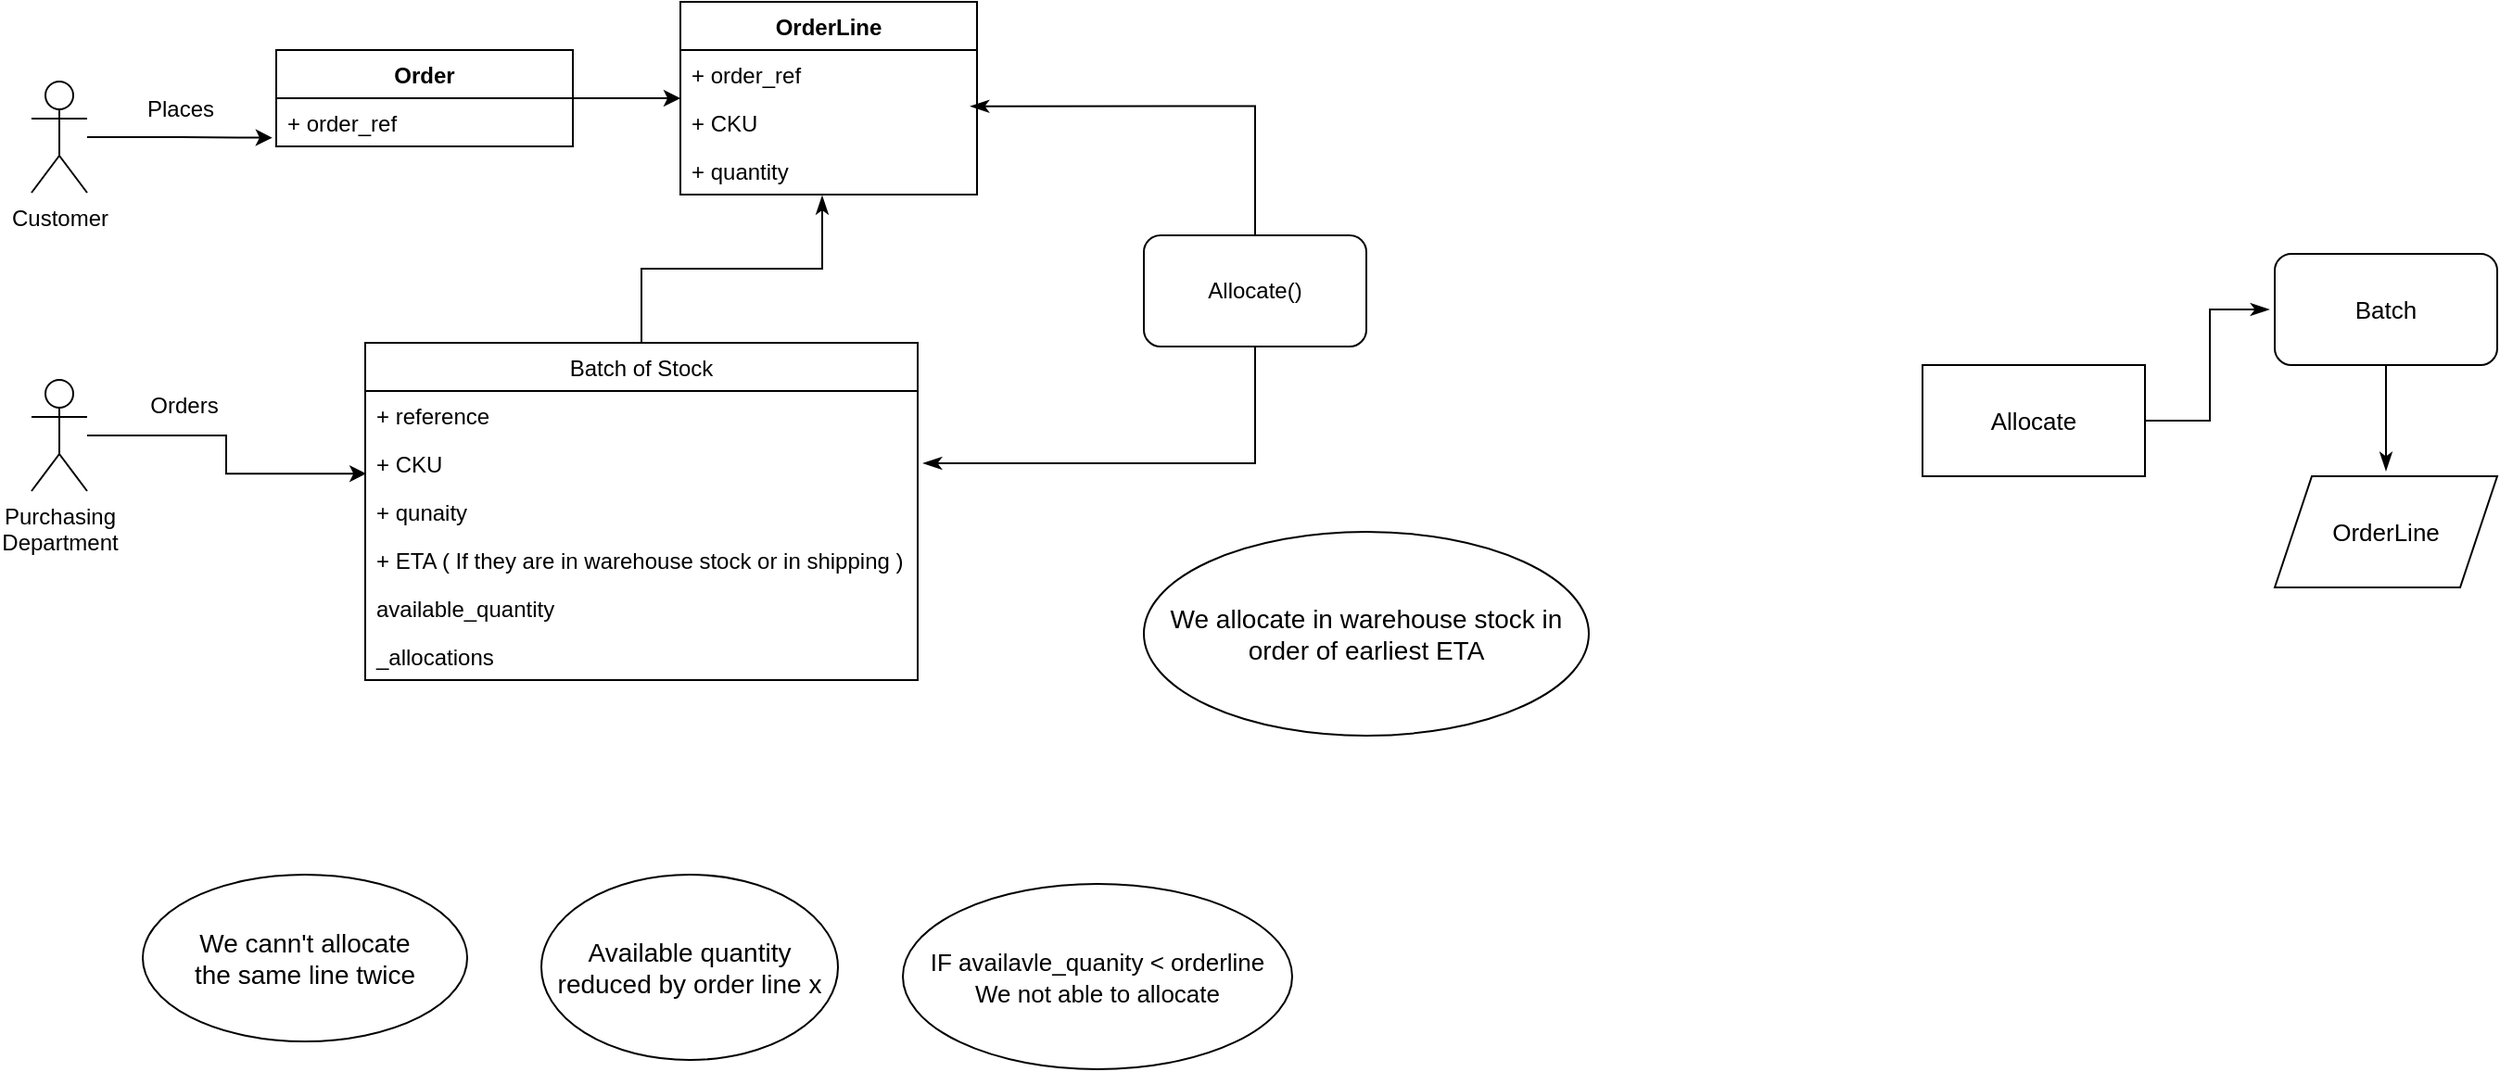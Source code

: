 <mxfile version="20.5.3" type="embed"><diagram id="Acgq7PM5FZ4FeipVhh3X" name="Page-1"><mxGraphModel dx="1015" dy="771" grid="1" gridSize="10" guides="1" tooltips="1" connect="1" arrows="1" fold="1" page="1" pageScale="1" pageWidth="850" pageHeight="1100" math="0" shadow="0"><root><mxCell id="0"/><mxCell id="1" parent="0"/><mxCell id="20" style="edgeStyle=orthogonalEdgeStyle;rounded=0;orthogonalLoop=1;jettySize=auto;html=1;entryX=-0.013;entryY=0.821;entryDx=0;entryDy=0;entryPerimeter=0;" parent="1" source="8" target="17" edge="1"><mxGeometry relative="1" as="geometry"/></mxCell><mxCell id="8" value="Customer" style="shape=umlActor;verticalLabelPosition=bottom;verticalAlign=top;html=1;" parent="1" vertex="1"><mxGeometry x="70" y="77" width="30" height="60" as="geometry"/></mxCell><mxCell id="15" value="Places" style="text;html=1;align=center;verticalAlign=middle;resizable=0;points=[];autosize=1;" parent="1" vertex="1"><mxGeometry x="120" y="77" width="60" height="30" as="geometry"/></mxCell><mxCell id="97" value="" style="edgeStyle=orthogonalEdgeStyle;rounded=0;orthogonalLoop=1;jettySize=auto;html=1;" parent="1" source="16" target="95" edge="1"><mxGeometry relative="1" as="geometry"/></mxCell><mxCell id="16" value="Order" style="swimlane;fontStyle=1;align=center;verticalAlign=top;childLayout=stackLayout;horizontal=1;startSize=26;horizontalStack=0;resizeParent=1;resizeParentMax=0;resizeLast=0;collapsible=1;marginBottom=0;" parent="1" vertex="1"><mxGeometry x="202" y="60" width="160" height="52" as="geometry"/></mxCell><mxCell id="17" value="+ order_ref" style="text;align=left;verticalAlign=top;spacingLeft=4;spacingRight=4;overflow=hidden;rotatable=0;points=[[0,0.5],[1,0.5]];portConstraint=eastwest;" parent="16" vertex="1"><mxGeometry y="26" width="160" height="26" as="geometry"/></mxCell><mxCell id="95" value="OrderLine" style="swimlane;fontStyle=1;align=center;verticalAlign=top;childLayout=stackLayout;horizontal=1;startSize=26;horizontalStack=0;resizeParent=1;resizeParentMax=0;resizeLast=0;collapsible=1;marginBottom=0;" parent="1" vertex="1"><mxGeometry x="420" y="34" width="160" height="104" as="geometry"/></mxCell><mxCell id="136" value="+ order_ref" style="text;align=left;verticalAlign=top;spacingLeft=4;spacingRight=4;overflow=hidden;rotatable=0;points=[[0,0.5],[1,0.5]];portConstraint=eastwest;" parent="95" vertex="1"><mxGeometry y="26" width="160" height="26" as="geometry"/></mxCell><mxCell id="96" value="+ CKU" style="text;align=left;verticalAlign=top;spacingLeft=4;spacingRight=4;overflow=hidden;rotatable=0;points=[[0,0.5],[1,0.5]];portConstraint=eastwest;" parent="95" vertex="1"><mxGeometry y="52" width="160" height="26" as="geometry"/></mxCell><mxCell id="101" value="+ quantity" style="text;align=left;verticalAlign=top;spacingLeft=4;spacingRight=4;overflow=hidden;rotatable=0;points=[[0,0.5],[1,0.5]];portConstraint=eastwest;" parent="95" vertex="1"><mxGeometry y="78" width="160" height="26" as="geometry"/></mxCell><mxCell id="117" style="edgeStyle=orthogonalEdgeStyle;rounded=0;orthogonalLoop=1;jettySize=auto;html=1;entryX=0.002;entryY=0.388;entryDx=0;entryDy=0;entryPerimeter=0;" parent="1" source="104" target="113" edge="1"><mxGeometry relative="1" as="geometry"/></mxCell><mxCell id="104" value="Purchasing &lt;br&gt;Department" style="shape=umlActor;verticalLabelPosition=bottom;verticalAlign=top;html=1;fillColor=none;" parent="1" vertex="1"><mxGeometry x="70" y="238" width="30" height="60" as="geometry"/></mxCell><mxCell id="176" style="edgeStyle=orthogonalEdgeStyle;shape=connector;rounded=0;orthogonalLoop=1;jettySize=auto;html=1;entryX=0.478;entryY=1.026;entryDx=0;entryDy=0;entryPerimeter=0;labelBackgroundColor=default;strokeColor=default;strokeWidth=1;fontFamily=Helvetica;fontSize=13;fontColor=default;startArrow=none;startFill=0;endArrow=classicThin;endFill=1;startSize=7;endSize=7;targetPerimeterSpacing=3;" parent="1" source="113" target="101" edge="1"><mxGeometry relative="1" as="geometry"/></mxCell><mxCell id="113" value="Batch of Stock" style="swimlane;fontStyle=0;childLayout=stackLayout;horizontal=1;startSize=26;fillColor=none;horizontalStack=0;resizeParent=1;resizeParentMax=0;resizeLast=0;collapsible=1;marginBottom=0;" parent="1" vertex="1"><mxGeometry x="250" y="218" width="298" height="182" as="geometry"/></mxCell><mxCell id="114" value="+ reference" style="text;strokeColor=none;fillColor=none;align=left;verticalAlign=top;spacingLeft=4;spacingRight=4;overflow=hidden;rotatable=0;points=[[0,0.5],[1,0.5]];portConstraint=eastwest;" parent="113" vertex="1"><mxGeometry y="26" width="298" height="26" as="geometry"/></mxCell><mxCell id="120" value="+ CKU" style="text;strokeColor=none;fillColor=none;align=left;verticalAlign=top;spacingLeft=4;spacingRight=4;overflow=hidden;rotatable=0;points=[[0,0.5],[1,0.5]];portConstraint=eastwest;" parent="113" vertex="1"><mxGeometry y="52" width="298" height="26" as="geometry"/></mxCell><mxCell id="121" value="+ qunaity" style="text;strokeColor=none;fillColor=none;align=left;verticalAlign=top;spacingLeft=4;spacingRight=4;overflow=hidden;rotatable=0;points=[[0,0.5],[1,0.5]];portConstraint=eastwest;" parent="113" vertex="1"><mxGeometry y="78" width="298" height="26" as="geometry"/></mxCell><mxCell id="131" value="+ ETA ( If they are in warehouse stock or in shipping )" style="text;strokeColor=none;fillColor=none;align=left;verticalAlign=top;spacingLeft=4;spacingRight=4;overflow=hidden;rotatable=0;points=[[0,0.5],[1,0.5]];portConstraint=eastwest;" parent="113" vertex="1"><mxGeometry y="104" width="298" height="26" as="geometry"/></mxCell><mxCell id="125" value="available_quantity" style="text;strokeColor=none;fillColor=none;align=left;verticalAlign=top;spacingLeft=4;spacingRight=4;overflow=hidden;rotatable=0;points=[[0,0.5],[1,0.5]];portConstraint=eastwest;" parent="113" vertex="1"><mxGeometry y="130" width="298" height="26" as="geometry"/></mxCell><mxCell id="146" value="_allocations" style="text;strokeColor=none;fillColor=none;align=left;verticalAlign=top;spacingLeft=4;spacingRight=4;overflow=hidden;rotatable=0;points=[[0,0.5],[1,0.5]];portConstraint=eastwest;" parent="113" vertex="1"><mxGeometry y="156" width="298" height="26" as="geometry"/></mxCell><mxCell id="119" value="Orders" style="text;html=1;align=center;verticalAlign=middle;resizable=0;points=[];autosize=1;strokeColor=none;fillColor=none;" parent="1" vertex="1"><mxGeometry x="122" y="237" width="60" height="30" as="geometry"/></mxCell><mxCell id="126" value="&lt;font style=&quot;font-size: 13px;&quot;&gt;IF availavle_quanity &amp;lt; orderline&lt;br&gt;We not able to allocate&lt;/font&gt;" style="ellipse;whiteSpace=wrap;html=1;fontSize=14;fillColor=none;" parent="1" vertex="1"><mxGeometry x="540" y="510" width="210" height="100" as="geometry"/></mxCell><mxCell id="128" value="We cann't allocate &lt;br&gt;the same line twice" style="ellipse;whiteSpace=wrap;html=1;fontSize=14;fillColor=none;" parent="1" vertex="1"><mxGeometry x="130" y="505" width="175" height="90" as="geometry"/></mxCell><mxCell id="130" value="Available quantity reduced by order line x" style="ellipse;whiteSpace=wrap;html=1;fontSize=14;fillColor=none;" parent="1" vertex="1"><mxGeometry x="345" y="505" width="160" height="100" as="geometry"/></mxCell><mxCell id="133" value="&lt;font style=&quot;font-size: 14px;&quot;&gt;We allocate in warehouse stock in&lt;br&gt;order of&amp;nbsp;earliest ETA&lt;/font&gt;" style="ellipse;whiteSpace=wrap;html=1;fontSize=14;fillColor=none;" parent="1" vertex="1"><mxGeometry x="670" y="320" width="240" height="110" as="geometry"/></mxCell><mxCell id="154" style="edgeStyle=orthogonalEdgeStyle;shape=connector;rounded=0;orthogonalLoop=1;jettySize=auto;html=1;labelBackgroundColor=default;strokeColor=default;strokeWidth=1;fontFamily=Helvetica;fontSize=11;fontColor=default;startArrow=none;startFill=0;endArrow=classicThin;endFill=1;startSize=7;endSize=7;targetPerimeterSpacing=3;" parent="1" source="152" target="120" edge="1"><mxGeometry relative="1" as="geometry"/></mxCell><mxCell id="178" style="edgeStyle=orthogonalEdgeStyle;shape=connector;rounded=0;orthogonalLoop=1;jettySize=auto;html=1;entryX=0.978;entryY=1.167;entryDx=0;entryDy=0;entryPerimeter=0;labelBackgroundColor=default;strokeColor=default;strokeWidth=1;fontFamily=Helvetica;fontSize=13;fontColor=default;startArrow=none;startFill=0;endArrow=classicThin;endFill=1;startSize=7;endSize=7;targetPerimeterSpacing=3;" parent="1" source="152" target="136" edge="1"><mxGeometry relative="1" as="geometry"/></mxCell><mxCell id="152" value="Allocate()" style="rounded=1;whiteSpace=wrap;html=1;" parent="1" vertex="1"><mxGeometry x="670" y="160" width="120" height="60" as="geometry"/></mxCell><mxCell id="163" style="edgeStyle=orthogonalEdgeStyle;shape=connector;rounded=0;orthogonalLoop=1;jettySize=auto;html=1;labelBackgroundColor=default;strokeColor=default;strokeWidth=1;fontFamily=Helvetica;fontSize=13;fontColor=default;startArrow=none;startFill=0;endArrow=classicThin;endFill=1;startSize=7;endSize=7;targetPerimeterSpacing=3;" parent="1" source="156" target="157" edge="1"><mxGeometry relative="1" as="geometry"/></mxCell><mxCell id="156" value="Allocate" style="rounded=0;whiteSpace=wrap;html=1;fontFamily=Helvetica;fontSize=13;fontColor=default;" parent="1" vertex="1"><mxGeometry x="1090" y="230" width="120" height="60" as="geometry"/></mxCell><mxCell id="172" style="edgeStyle=orthogonalEdgeStyle;shape=connector;rounded=0;orthogonalLoop=1;jettySize=auto;html=1;labelBackgroundColor=default;strokeColor=default;strokeWidth=1;fontFamily=Helvetica;fontSize=13;fontColor=default;startArrow=none;startFill=0;endArrow=classicThin;endFill=1;startSize=7;endSize=7;targetPerimeterSpacing=3;" parent="1" source="157" target="159" edge="1"><mxGeometry relative="1" as="geometry"/></mxCell><mxCell id="157" value="Batch" style="rounded=1;whiteSpace=wrap;html=1;fontFamily=Helvetica;fontSize=13;fontColor=default;" parent="1" vertex="1"><mxGeometry x="1280" y="170" width="120" height="60" as="geometry"/></mxCell><mxCell id="159" value="OrderLine" style="shape=parallelogram;perimeter=parallelogramPerimeter;whiteSpace=wrap;html=1;fixedSize=1;fontFamily=Helvetica;fontSize=13;fontColor=default;" parent="1" vertex="1"><mxGeometry x="1280" y="290" width="120" height="60" as="geometry"/></mxCell></root></mxGraphModel></diagram></mxfile>